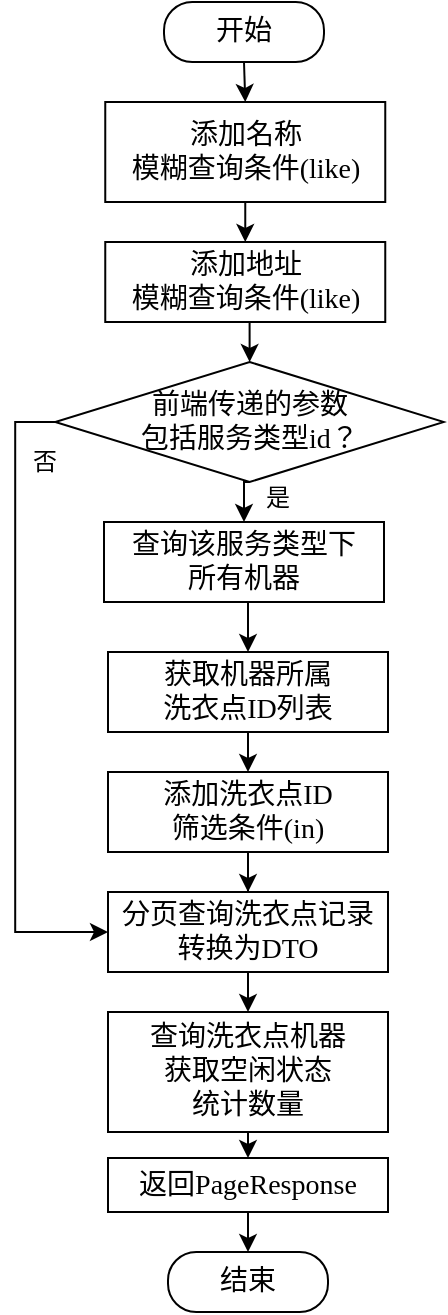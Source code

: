<mxfile version="26.2.14">
  <diagram id="C5RBs43oDa-KdzZeNtuy" name="Page-1">
    <mxGraphModel dx="1097" dy="592" grid="1" gridSize="10" guides="1" tooltips="1" connect="1" arrows="1" fold="1" page="1" pageScale="1" pageWidth="827" pageHeight="1169" math="0" shadow="0">
      <root>
        <mxCell id="WIyWlLk6GJQsqaUBKTNV-0" />
        <mxCell id="WIyWlLk6GJQsqaUBKTNV-1" parent="WIyWlLk6GJQsqaUBKTNV-0" />
        <mxCell id="HvuJs7WOY1dfeLT5cr4M-6" style="edgeStyle=orthogonalEdgeStyle;rounded=0;orthogonalLoop=1;jettySize=auto;html=1;exitX=0.5;exitY=1;exitDx=0;exitDy=0;entryX=0.5;entryY=0;entryDx=0;entryDy=0;fontFamily=宋体;fontSize=14;fontColor=default;" parent="WIyWlLk6GJQsqaUBKTNV-1" source="WIyWlLk6GJQsqaUBKTNV-3" target="HvuJs7WOY1dfeLT5cr4M-1" edge="1">
          <mxGeometry relative="1" as="geometry" />
        </mxCell>
        <mxCell id="WIyWlLk6GJQsqaUBKTNV-3" value="开始" style="rounded=1;whiteSpace=wrap;html=1;fontSize=14;glass=0;strokeWidth=1;shadow=0;arcSize=47;fontFamily=宋体;" parent="WIyWlLk6GJQsqaUBKTNV-1" vertex="1">
          <mxGeometry x="180" y="90" width="80" height="30" as="geometry" />
        </mxCell>
        <mxCell id="MteQmkvxLRssXlMvqQbL-2" style="edgeStyle=orthogonalEdgeStyle;rounded=0;orthogonalLoop=1;jettySize=auto;html=1;exitX=0.5;exitY=1;exitDx=0;exitDy=0;entryX=0.5;entryY=0;entryDx=0;entryDy=0;" parent="WIyWlLk6GJQsqaUBKTNV-1" source="HvuJs7WOY1dfeLT5cr4M-1" target="MteQmkvxLRssXlMvqQbL-1" edge="1">
          <mxGeometry relative="1" as="geometry" />
        </mxCell>
        <mxCell id="HvuJs7WOY1dfeLT5cr4M-1" value="添加名称&lt;div&gt;&lt;span style=&quot;background-color: transparent; color: light-dark(rgb(0, 0, 0), rgb(255, 255, 255));&quot;&gt;模糊&lt;/span&gt;&lt;span style=&quot;background-color: transparent; color: light-dark(rgb(0, 0, 0), rgb(255, 255, 255));&quot;&gt;查询条件(like)&lt;/span&gt;&lt;/div&gt;" style="rounded=0;whiteSpace=wrap;html=1;fontFamily=宋体;fontSize=14;" parent="WIyWlLk6GJQsqaUBKTNV-1" vertex="1">
          <mxGeometry x="150.63" y="140" width="140" height="50" as="geometry" />
        </mxCell>
        <mxCell id="4n-gkOl0AFUN7pwa346E-23" value="结束" style="rounded=1;whiteSpace=wrap;html=1;fontSize=14;glass=0;strokeWidth=1;shadow=0;arcSize=47;fontFamily=宋体;" parent="WIyWlLk6GJQsqaUBKTNV-1" vertex="1">
          <mxGeometry x="182" y="715" width="80" height="30" as="geometry" />
        </mxCell>
        <mxCell id="MteQmkvxLRssXlMvqQbL-7" style="edgeStyle=orthogonalEdgeStyle;rounded=0;orthogonalLoop=1;jettySize=auto;html=1;exitX=0.5;exitY=1;exitDx=0;exitDy=0;entryX=0.5;entryY=0;entryDx=0;entryDy=0;" parent="WIyWlLk6GJQsqaUBKTNV-1" source="MteQmkvxLRssXlMvqQbL-0" target="MteQmkvxLRssXlMvqQbL-4" edge="1">
          <mxGeometry relative="1" as="geometry" />
        </mxCell>
        <mxCell id="ykJJHl67277f2GpXatP6-0" style="edgeStyle=orthogonalEdgeStyle;rounded=0;orthogonalLoop=1;jettySize=auto;html=1;exitX=0;exitY=0.5;exitDx=0;exitDy=0;entryX=0;entryY=0.5;entryDx=0;entryDy=0;" edge="1" parent="WIyWlLk6GJQsqaUBKTNV-1" source="MteQmkvxLRssXlMvqQbL-0" target="MteQmkvxLRssXlMvqQbL-10">
          <mxGeometry relative="1" as="geometry" />
        </mxCell>
        <mxCell id="MteQmkvxLRssXlMvqQbL-0" value="&lt;font face=&quot;宋体&quot;&gt;&lt;span style=&quot;font-size: 14px;&quot;&gt;前端传递的参数&lt;/span&gt;&lt;/font&gt;&lt;div&gt;&lt;font face=&quot;宋体&quot;&gt;&lt;span style=&quot;font-size: 14px;&quot;&gt;包括服务类型id？&lt;/span&gt;&lt;/font&gt;&lt;/div&gt;" style="rhombus;whiteSpace=wrap;html=1;" parent="WIyWlLk6GJQsqaUBKTNV-1" vertex="1">
          <mxGeometry x="125.63" y="270" width="194.37" height="60" as="geometry" />
        </mxCell>
        <mxCell id="MteQmkvxLRssXlMvqQbL-3" style="edgeStyle=orthogonalEdgeStyle;rounded=0;orthogonalLoop=1;jettySize=auto;html=1;exitX=0.5;exitY=1;exitDx=0;exitDy=0;entryX=0.5;entryY=0;entryDx=0;entryDy=0;" parent="WIyWlLk6GJQsqaUBKTNV-1" source="MteQmkvxLRssXlMvqQbL-1" target="MteQmkvxLRssXlMvqQbL-0" edge="1">
          <mxGeometry relative="1" as="geometry" />
        </mxCell>
        <mxCell id="MteQmkvxLRssXlMvqQbL-1" value="添加地址&lt;div&gt;&lt;span style=&quot;background-color: transparent; color: light-dark(rgb(0, 0, 0), rgb(255, 255, 255));&quot;&gt;模糊&lt;/span&gt;&lt;span style=&quot;background-color: transparent; color: light-dark(rgb(0, 0, 0), rgb(255, 255, 255));&quot;&gt;查询条件&lt;/span&gt;&lt;span style=&quot;background-color: transparent; color: light-dark(rgb(0, 0, 0), rgb(255, 255, 255));&quot;&gt;(like)&lt;/span&gt;&lt;/div&gt;" style="rounded=0;whiteSpace=wrap;html=1;fontFamily=宋体;fontSize=14;" parent="WIyWlLk6GJQsqaUBKTNV-1" vertex="1">
          <mxGeometry x="150.63" y="210" width="140" height="40" as="geometry" />
        </mxCell>
        <mxCell id="ykJJHl67277f2GpXatP6-1" style="edgeStyle=orthogonalEdgeStyle;rounded=0;orthogonalLoop=1;jettySize=auto;html=1;exitX=0.5;exitY=1;exitDx=0;exitDy=0;entryX=0.5;entryY=0;entryDx=0;entryDy=0;" edge="1" parent="WIyWlLk6GJQsqaUBKTNV-1" source="MteQmkvxLRssXlMvqQbL-4" target="MteQmkvxLRssXlMvqQbL-5">
          <mxGeometry relative="1" as="geometry" />
        </mxCell>
        <mxCell id="MteQmkvxLRssXlMvqQbL-4" value="查询该&lt;span style=&quot;background-color: transparent; color: light-dark(rgb(0, 0, 0), rgb(255, 255, 255));&quot;&gt;服务类型下&lt;/span&gt;&lt;div&gt;&lt;span style=&quot;background-color: transparent; color: light-dark(rgb(0, 0, 0), rgb(255, 255, 255));&quot;&gt;所有机器&lt;/span&gt;&lt;/div&gt;" style="rounded=0;whiteSpace=wrap;html=1;fontFamily=宋体;fontSize=14;" parent="WIyWlLk6GJQsqaUBKTNV-1" vertex="1">
          <mxGeometry x="150" y="350" width="140" height="40" as="geometry" />
        </mxCell>
        <mxCell id="MteQmkvxLRssXlMvqQbL-9" style="edgeStyle=orthogonalEdgeStyle;rounded=0;orthogonalLoop=1;jettySize=auto;html=1;exitX=0.5;exitY=1;exitDx=0;exitDy=0;entryX=0.5;entryY=0;entryDx=0;entryDy=0;" parent="WIyWlLk6GJQsqaUBKTNV-1" source="MteQmkvxLRssXlMvqQbL-5" target="MteQmkvxLRssXlMvqQbL-6" edge="1">
          <mxGeometry relative="1" as="geometry" />
        </mxCell>
        <mxCell id="MteQmkvxLRssXlMvqQbL-5" value="获取机器所属&lt;div&gt;洗衣点ID列表&lt;/div&gt;" style="rounded=0;whiteSpace=wrap;html=1;fontFamily=宋体;fontSize=14;" parent="WIyWlLk6GJQsqaUBKTNV-1" vertex="1">
          <mxGeometry x="152" y="415" width="140" height="40" as="geometry" />
        </mxCell>
        <mxCell id="MteQmkvxLRssXlMvqQbL-11" style="edgeStyle=orthogonalEdgeStyle;rounded=0;orthogonalLoop=1;jettySize=auto;html=1;exitX=0.5;exitY=1;exitDx=0;exitDy=0;" parent="WIyWlLk6GJQsqaUBKTNV-1" source="MteQmkvxLRssXlMvqQbL-6" target="MteQmkvxLRssXlMvqQbL-10" edge="1">
          <mxGeometry relative="1" as="geometry" />
        </mxCell>
        <mxCell id="MteQmkvxLRssXlMvqQbL-6" value="添加洗衣点ID&lt;div&gt;筛选条件(in)&lt;/div&gt;" style="rounded=0;whiteSpace=wrap;html=1;fontFamily=宋体;fontSize=14;" parent="WIyWlLk6GJQsqaUBKTNV-1" vertex="1">
          <mxGeometry x="152" y="475" width="140" height="40" as="geometry" />
        </mxCell>
        <mxCell id="MteQmkvxLRssXlMvqQbL-13" style="edgeStyle=orthogonalEdgeStyle;rounded=0;orthogonalLoop=1;jettySize=auto;html=1;exitX=0.5;exitY=1;exitDx=0;exitDy=0;entryX=0.5;entryY=0;entryDx=0;entryDy=0;" parent="WIyWlLk6GJQsqaUBKTNV-1" source="MteQmkvxLRssXlMvqQbL-10" target="MteQmkvxLRssXlMvqQbL-12" edge="1">
          <mxGeometry relative="1" as="geometry" />
        </mxCell>
        <mxCell id="MteQmkvxLRssXlMvqQbL-10" value="分页查询&lt;span style=&quot;background-color: transparent; color: light-dark(rgb(0, 0, 0), rgb(255, 255, 255));&quot;&gt;洗衣点记录&lt;/span&gt;&lt;div&gt;&lt;span style=&quot;background-color: transparent; color: light-dark(rgb(0, 0, 0), rgb(255, 255, 255));&quot;&gt;转换为DTO&lt;/span&gt;&lt;/div&gt;" style="rounded=0;whiteSpace=wrap;html=1;fontFamily=宋体;fontSize=14;" parent="WIyWlLk6GJQsqaUBKTNV-1" vertex="1">
          <mxGeometry x="152" y="535" width="140" height="40" as="geometry" />
        </mxCell>
        <mxCell id="MteQmkvxLRssXlMvqQbL-15" style="edgeStyle=orthogonalEdgeStyle;rounded=0;orthogonalLoop=1;jettySize=auto;html=1;exitX=0.5;exitY=1;exitDx=0;exitDy=0;entryX=0.5;entryY=0;entryDx=0;entryDy=0;" parent="WIyWlLk6GJQsqaUBKTNV-1" source="MteQmkvxLRssXlMvqQbL-12" target="MteQmkvxLRssXlMvqQbL-14" edge="1">
          <mxGeometry relative="1" as="geometry" />
        </mxCell>
        <mxCell id="MteQmkvxLRssXlMvqQbL-12" value="查询洗衣点机器&lt;div&gt;获取空闲状态&lt;/div&gt;&lt;div&gt;统计数量&lt;/div&gt;" style="rounded=0;whiteSpace=wrap;html=1;fontFamily=宋体;fontSize=14;" parent="WIyWlLk6GJQsqaUBKTNV-1" vertex="1">
          <mxGeometry x="152" y="595" width="140" height="60" as="geometry" />
        </mxCell>
        <mxCell id="MteQmkvxLRssXlMvqQbL-16" style="edgeStyle=orthogonalEdgeStyle;rounded=0;orthogonalLoop=1;jettySize=auto;html=1;exitX=0.5;exitY=1;exitDx=0;exitDy=0;entryX=0.5;entryY=0;entryDx=0;entryDy=0;" parent="WIyWlLk6GJQsqaUBKTNV-1" source="MteQmkvxLRssXlMvqQbL-14" target="4n-gkOl0AFUN7pwa346E-23" edge="1">
          <mxGeometry relative="1" as="geometry" />
        </mxCell>
        <mxCell id="MteQmkvxLRssXlMvqQbL-14" value="返回PageResponse" style="rounded=0;whiteSpace=wrap;html=1;fontFamily=宋体;fontSize=14;" parent="WIyWlLk6GJQsqaUBKTNV-1" vertex="1">
          <mxGeometry x="152" y="668" width="140" height="27" as="geometry" />
        </mxCell>
        <mxCell id="ykJJHl67277f2GpXatP6-2" value="是" style="text;html=1;align=center;verticalAlign=middle;whiteSpace=wrap;rounded=0;fontFamily=宋体;" vertex="1" parent="WIyWlLk6GJQsqaUBKTNV-1">
          <mxGeometry x="227" y="327" width="20" height="21" as="geometry" />
        </mxCell>
        <mxCell id="ykJJHl67277f2GpXatP6-3" value="否" style="text;html=1;align=center;verticalAlign=middle;whiteSpace=wrap;rounded=0;fontFamily=宋体;" vertex="1" parent="WIyWlLk6GJQsqaUBKTNV-1">
          <mxGeometry x="111" y="310" width="19" height="20" as="geometry" />
        </mxCell>
      </root>
    </mxGraphModel>
  </diagram>
</mxfile>

